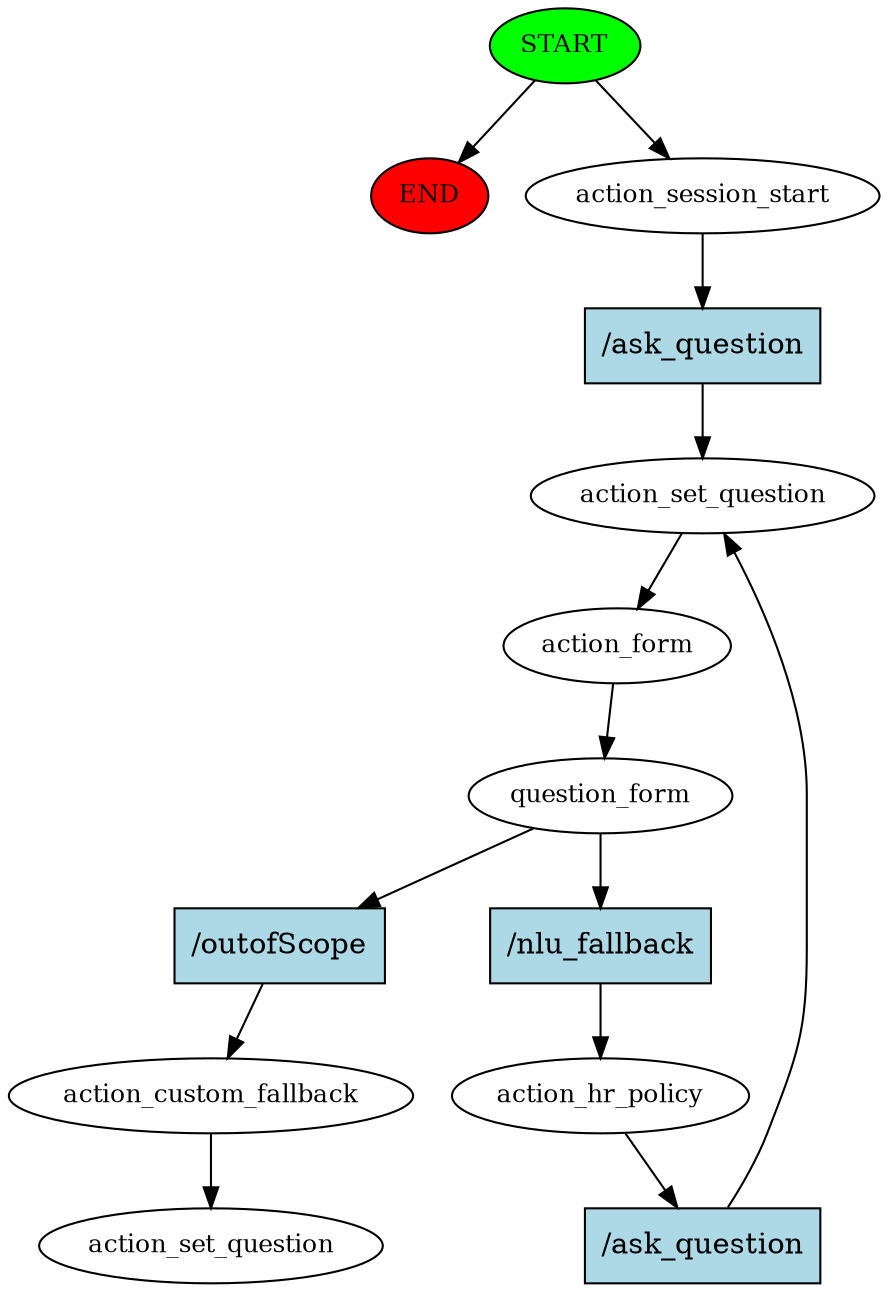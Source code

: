 digraph  {
0 [class="start active", fillcolor=green, fontsize=12, label=START, style=filled];
"-1" [class=end, fillcolor=red, fontsize=12, label=END, style=filled];
1 [class=active, fontsize=12, label=action_session_start];
2 [class=active, fontsize=12, label=action_set_question];
3 [class=active, fontsize=12, label=action_form];
4 [class=active, fontsize=12, label=question_form];
5 [class=active, fontsize=12, label=action_hr_policy];
9 [class=active, fontsize=12, label=action_custom_fallback];
10 [class="dashed active", fontsize=12, label=action_set_question];
11 [class="intent active", fillcolor=lightblue, label="/ask_question", shape=rect, style=filled];
12 [class="intent active", fillcolor=lightblue, label="/nlu_fallback", shape=rect, style=filled];
13 [class="intent active", fillcolor=lightblue, label="/outofScope", shape=rect, style=filled];
14 [class="intent active", fillcolor=lightblue, label="/ask_question", shape=rect, style=filled];
0 -> "-1"  [class="", key=NONE, label=""];
0 -> 1  [class=active, key=NONE, label=""];
1 -> 11  [class=active, key=0];
2 -> 3  [class=active, key=NONE, label=""];
3 -> 4  [class=active, key=NONE, label=""];
4 -> 12  [class=active, key=0];
4 -> 13  [class=active, key=0];
5 -> 14  [class=active, key=0];
9 -> 10  [class=active, key=NONE, label=""];
11 -> 2  [class=active, key=0];
12 -> 5  [class=active, key=0];
13 -> 9  [class=active, key=0];
14 -> 2  [class=active, key=0];
}
